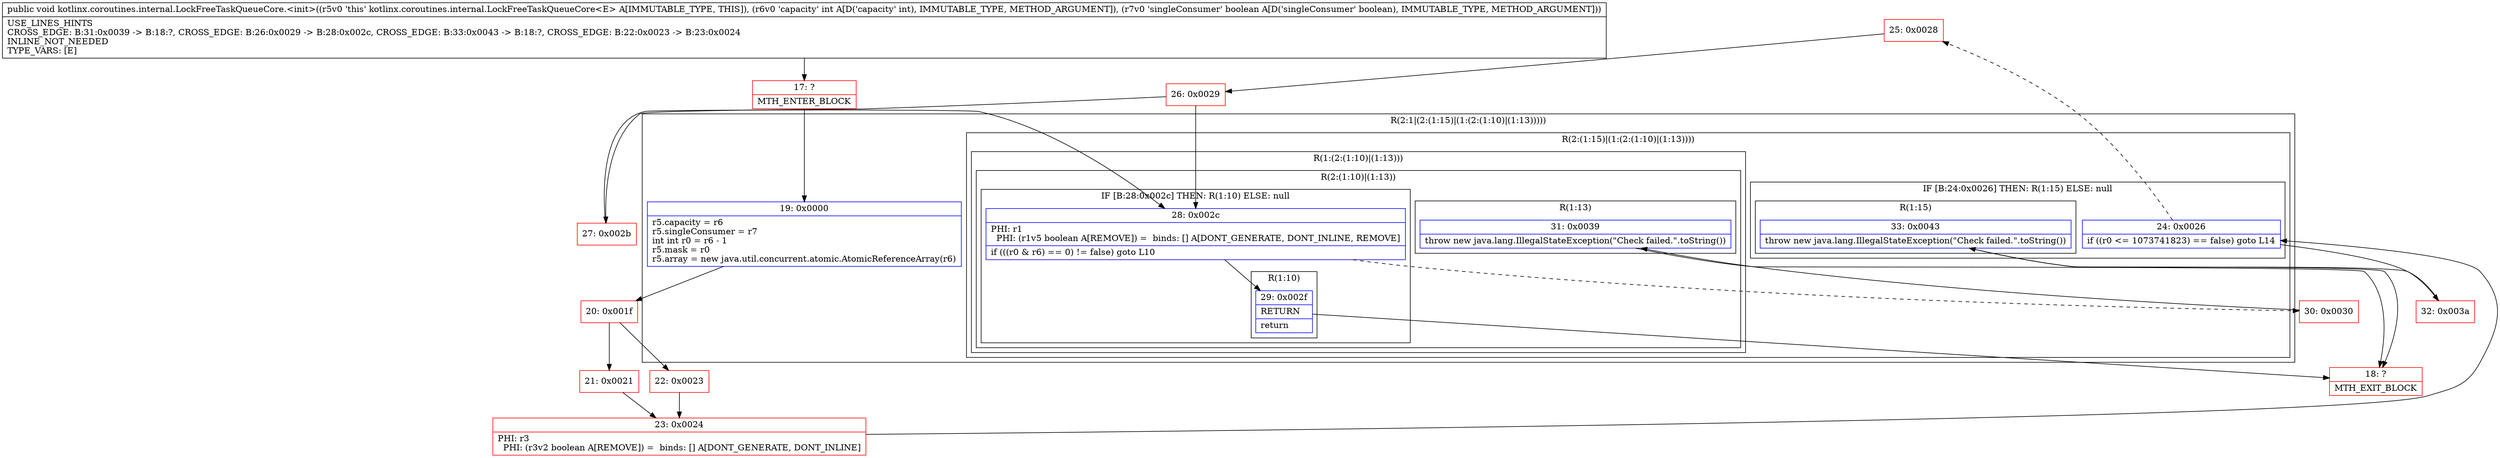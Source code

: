 digraph "CFG forkotlinx.coroutines.internal.LockFreeTaskQueueCore.\<init\>(IZ)V" {
subgraph cluster_Region_697009748 {
label = "R(2:1|(2:(1:15)|(1:(2:(1:10)|(1:13)))))";
node [shape=record,color=blue];
Node_19 [shape=record,label="{19\:\ 0x0000|r5.capacity = r6\lr5.singleConsumer = r7\lint int r0 = r6 \- 1\lr5.mask = r0\lr5.array = new java.util.concurrent.atomic.AtomicReferenceArray(r6)\l}"];
subgraph cluster_Region_2082221183 {
label = "R(2:(1:15)|(1:(2:(1:10)|(1:13))))";
node [shape=record,color=blue];
subgraph cluster_IfRegion_2025905812 {
label = "IF [B:24:0x0026] THEN: R(1:15) ELSE: null";
node [shape=record,color=blue];
Node_24 [shape=record,label="{24\:\ 0x0026|if ((r0 \<= 1073741823) == false) goto L14\l}"];
subgraph cluster_Region_1168942356 {
label = "R(1:15)";
node [shape=record,color=blue];
Node_33 [shape=record,label="{33\:\ 0x0043|throw new java.lang.IllegalStateException(\"Check failed.\".toString())\l}"];
}
}
subgraph cluster_Region_1236500165 {
label = "R(1:(2:(1:10)|(1:13)))";
node [shape=record,color=blue];
subgraph cluster_Region_1170411375 {
label = "R(2:(1:10)|(1:13))";
node [shape=record,color=blue];
subgraph cluster_IfRegion_1309548089 {
label = "IF [B:28:0x002c] THEN: R(1:10) ELSE: null";
node [shape=record,color=blue];
Node_28 [shape=record,label="{28\:\ 0x002c|PHI: r1 \l  PHI: (r1v5 boolean A[REMOVE]) =  binds: [] A[DONT_GENERATE, DONT_INLINE, REMOVE]\l|if (((r0 & r6) == 0) != false) goto L10\l}"];
subgraph cluster_Region_1486994556 {
label = "R(1:10)";
node [shape=record,color=blue];
Node_29 [shape=record,label="{29\:\ 0x002f|RETURN\l|return\l}"];
}
}
subgraph cluster_Region_2013603449 {
label = "R(1:13)";
node [shape=record,color=blue];
Node_31 [shape=record,label="{31\:\ 0x0039|throw new java.lang.IllegalStateException(\"Check failed.\".toString())\l}"];
}
}
}
}
}
Node_17 [shape=record,color=red,label="{17\:\ ?|MTH_ENTER_BLOCK\l}"];
Node_20 [shape=record,color=red,label="{20\:\ 0x001f}"];
Node_21 [shape=record,color=red,label="{21\:\ 0x0021}"];
Node_23 [shape=record,color=red,label="{23\:\ 0x0024|PHI: r3 \l  PHI: (r3v2 boolean A[REMOVE]) =  binds: [] A[DONT_GENERATE, DONT_INLINE]\l}"];
Node_25 [shape=record,color=red,label="{25\:\ 0x0028}"];
Node_26 [shape=record,color=red,label="{26\:\ 0x0029}"];
Node_27 [shape=record,color=red,label="{27\:\ 0x002b}"];
Node_18 [shape=record,color=red,label="{18\:\ ?|MTH_EXIT_BLOCK\l}"];
Node_30 [shape=record,color=red,label="{30\:\ 0x0030}"];
Node_32 [shape=record,color=red,label="{32\:\ 0x003a}"];
Node_22 [shape=record,color=red,label="{22\:\ 0x0023}"];
MethodNode[shape=record,label="{public void kotlinx.coroutines.internal.LockFreeTaskQueueCore.\<init\>((r5v0 'this' kotlinx.coroutines.internal.LockFreeTaskQueueCore\<E\> A[IMMUTABLE_TYPE, THIS]), (r6v0 'capacity' int A[D('capacity' int), IMMUTABLE_TYPE, METHOD_ARGUMENT]), (r7v0 'singleConsumer' boolean A[D('singleConsumer' boolean), IMMUTABLE_TYPE, METHOD_ARGUMENT]))  | USE_LINES_HINTS\lCROSS_EDGE: B:31:0x0039 \-\> B:18:?, CROSS_EDGE: B:26:0x0029 \-\> B:28:0x002c, CROSS_EDGE: B:33:0x0043 \-\> B:18:?, CROSS_EDGE: B:22:0x0023 \-\> B:23:0x0024\lINLINE_NOT_NEEDED\lTYPE_VARS: [E]\l}"];
MethodNode -> Node_17;Node_19 -> Node_20;
Node_24 -> Node_25[style=dashed];
Node_24 -> Node_32;
Node_33 -> Node_18;
Node_28 -> Node_29;
Node_28 -> Node_30[style=dashed];
Node_29 -> Node_18;
Node_31 -> Node_18;
Node_17 -> Node_19;
Node_20 -> Node_21;
Node_20 -> Node_22;
Node_21 -> Node_23;
Node_23 -> Node_24;
Node_25 -> Node_26;
Node_26 -> Node_27;
Node_26 -> Node_28;
Node_27 -> Node_28;
Node_30 -> Node_31;
Node_32 -> Node_33;
Node_22 -> Node_23;
}

